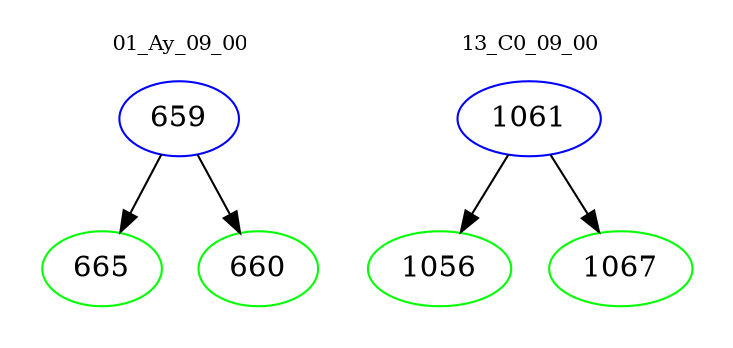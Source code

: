 digraph{
subgraph cluster_0 {
color = white
label = "01_Ay_09_00";
fontsize=10;
T0_659 [label="659", color="blue"]
T0_659 -> T0_665 [color="black"]
T0_665 [label="665", color="green"]
T0_659 -> T0_660 [color="black"]
T0_660 [label="660", color="green"]
}
subgraph cluster_1 {
color = white
label = "13_C0_09_00";
fontsize=10;
T1_1061 [label="1061", color="blue"]
T1_1061 -> T1_1056 [color="black"]
T1_1056 [label="1056", color="green"]
T1_1061 -> T1_1067 [color="black"]
T1_1067 [label="1067", color="green"]
}
}
